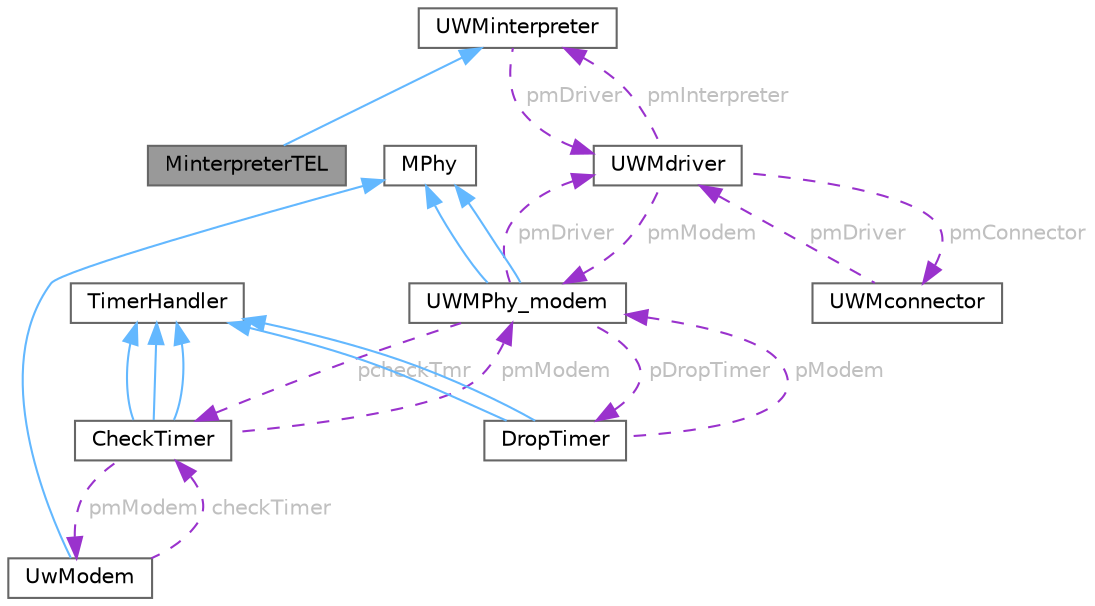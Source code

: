 digraph "MinterpreterTEL"
{
 // LATEX_PDF_SIZE
  bgcolor="transparent";
  edge [fontname=Helvetica,fontsize=10,labelfontname=Helvetica,labelfontsize=10];
  node [fontname=Helvetica,fontsize=10,shape=box,height=0.2,width=0.4];
  Node1 [id="Node000001",label="MinterpreterTEL",height=0.2,width=0.4,color="gray40", fillcolor="grey60", style="filled", fontcolor="black",tooltip="Class used to build and parse TELEGRAMS (this class derives UWMinterpreter); currently,..."];
  Node2 -> Node1 [id="edge1_Node000001_Node000002",dir="back",color="steelblue1",style="solid",tooltip=" "];
  Node2 [id="Node000002",label="UWMinterpreter",height=0.2,width=0.4,color="gray40", fillcolor="white", style="filled",URL="$classUWMinterpreter.html",tooltip="This class is in charge of building/parsing the necessary messages to make the UWMdriver able to comm..."];
  Node3 -> Node2 [id="edge2_Node000002_Node000003",dir="back",color="darkorchid3",style="dashed",tooltip=" ",label=" pmDriver",fontcolor="grey" ];
  Node3 [id="Node000003",label="UWMdriver",height=0.2,width=0.4,color="gray40", fillcolor="white", style="filled",URL="$classUWMdriver.html",tooltip="The class needed by UWMPhy_modem to handle the different transmissions cases and corresponding protoc..."];
  Node4 -> Node3 [id="edge3_Node000003_Node000004",dir="back",color="darkorchid3",style="dashed",tooltip=" ",label=" pmModem",fontcolor="grey" ];
  Node4 [id="Node000004",label="UWMPhy_modem",height=0.2,width=0.4,color="gray40", fillcolor="white", style="filled",URL="$classUWMPhy__modem.html",tooltip="The main class implementing the module used to implement the interface between ns2/NS-Miracle and rea..."];
  Node5 -> Node4 [id="edge4_Node000004_Node000005",dir="back",color="steelblue1",style="solid",tooltip=" "];
  Node5 [id="Node000005",label="MPhy",height=0.2,width=0.4,color="gray40", fillcolor="white", style="filled",tooltip=" "];
  Node5 -> Node4 [id="edge5_Node000004_Node000005",dir="back",color="steelblue1",style="solid",tooltip=" "];
  Node6 -> Node4 [id="edge6_Node000004_Node000006",dir="back",color="darkorchid3",style="dashed",tooltip=" ",label=" pcheckTmr",fontcolor="grey" ];
  Node6 [id="Node000006",label="CheckTimer",height=0.2,width=0.4,color="gray40", fillcolor="white", style="filled",URL="$classCheckTimer.html",tooltip="The class used by UwModem to handle simulator's event expirations; it is exploited to schedule the re..."];
  Node7 -> Node6 [id="edge7_Node000006_Node000007",dir="back",color="steelblue1",style="solid",tooltip=" "];
  Node7 [id="Node000007",label="TimerHandler",height=0.2,width=0.4,color="gray40", fillcolor="white", style="filled",tooltip=" "];
  Node7 -> Node6 [id="edge8_Node000006_Node000007",dir="back",color="steelblue1",style="solid",tooltip=" "];
  Node7 -> Node6 [id="edge9_Node000006_Node000007",dir="back",color="steelblue1",style="solid",tooltip=" "];
  Node8 -> Node6 [id="edge10_Node000006_Node000008",dir="back",color="darkorchid3",style="dashed",tooltip=" ",label=" pmModem",fontcolor="grey" ];
  Node8 [id="Node000008",label="UwModem",height=0.2,width=0.4,color="gray40", fillcolor="white", style="filled",URL="$classUwModem.html",tooltip="Class that implements the interface to DESERT, as used through Tcl scripts."];
  Node5 -> Node8 [id="edge11_Node000008_Node000005",dir="back",color="steelblue1",style="solid",tooltip=" "];
  Node6 -> Node8 [id="edge12_Node000008_Node000006",dir="back",color="darkorchid3",style="dashed",tooltip=" ",label=" checkTimer",fontcolor="grey" ];
  Node4 -> Node6 [id="edge13_Node000006_Node000004",dir="back",color="darkorchid3",style="dashed",tooltip=" ",label=" pmModem",fontcolor="grey" ];
  Node3 -> Node4 [id="edge14_Node000004_Node000003",dir="back",color="darkorchid3",style="dashed",tooltip=" ",label=" pmDriver",fontcolor="grey" ];
  Node9 -> Node4 [id="edge15_Node000004_Node000009",dir="back",color="darkorchid3",style="dashed",tooltip=" ",label=" pDropTimer",fontcolor="grey" ];
  Node9 [id="Node000009",label="DropTimer",height=0.2,width=0.4,color="gray40", fillcolor="white", style="filled",URL="$classDropTimer.html",tooltip=" "];
  Node7 -> Node9 [id="edge16_Node000009_Node000007",dir="back",color="steelblue1",style="solid",tooltip=" "];
  Node7 -> Node9 [id="edge17_Node000009_Node000007",dir="back",color="steelblue1",style="solid",tooltip=" "];
  Node4 -> Node9 [id="edge18_Node000009_Node000004",dir="back",color="darkorchid3",style="dashed",tooltip=" ",label=" pModem",fontcolor="grey" ];
  Node2 -> Node3 [id="edge19_Node000003_Node000002",dir="back",color="darkorchid3",style="dashed",tooltip=" ",label=" pmInterpreter",fontcolor="grey" ];
  Node10 -> Node3 [id="edge20_Node000003_Node000010",dir="back",color="darkorchid3",style="dashed",tooltip=" ",label=" pmConnector",fontcolor="grey" ];
  Node10 [id="Node000010",label="UWMconnector",height=0.2,width=0.4,color="gray40", fillcolor="white", style="filled",URL="$classUWMconnector.html",tooltip="The class needed by UWMPhy_modem to manage string exchange with the modem."];
  Node3 -> Node10 [id="edge21_Node000010_Node000003",dir="back",color="darkorchid3",style="dashed",tooltip=" ",label=" pmDriver",fontcolor="grey" ];
}
